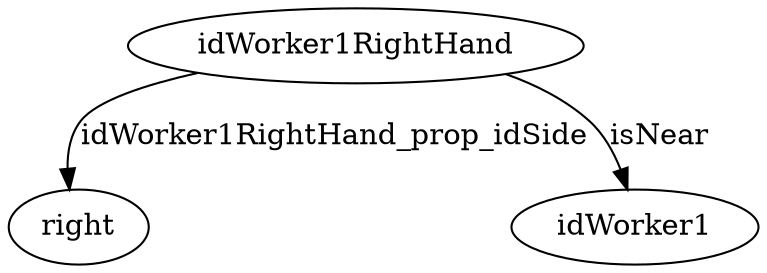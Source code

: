 strict digraph  {
idWorker1RightHand [node_type=entity_node];
right [node_type=property_node];
idWorker1 [node_type=entity_node];
idWorker1RightHand -> right  [edge_type=property, label=idWorker1RightHand_prop_idSide];
idWorker1RightHand -> idWorker1  [edge_type=relationship, label=isNear];
}
